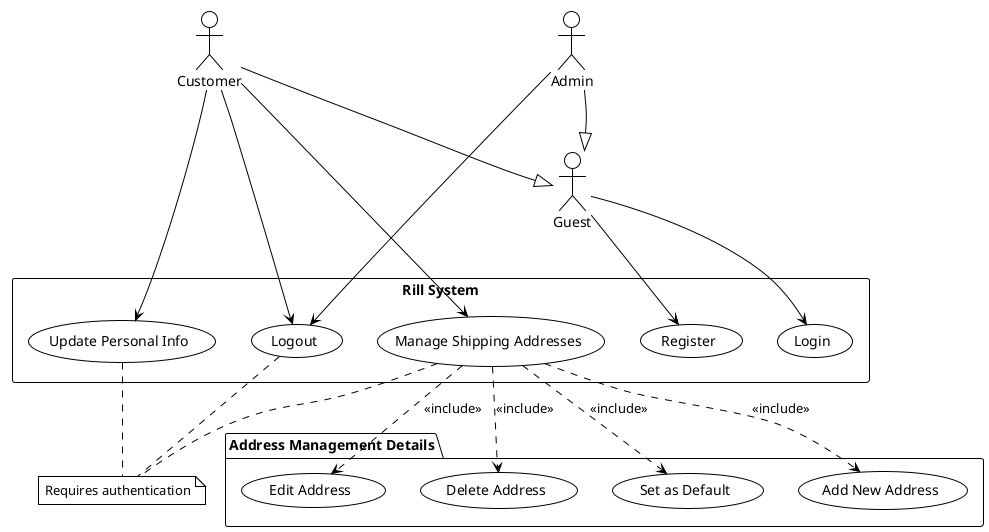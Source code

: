 @startuml "UC-1: Account & Profile Management - Final Consistent Layout"
!theme plain

' --- ACTORS ---
actor Customer
actor Guest
actor Admin

' Sắp xếp các actor thành một cột bên trái cho gọn gàng
Admin -[hidden]down- Guest
Guest -[hidden]down- Customer

' --- SYSTEM BOUNDARY ---
rectangle "Rill System" {
  usecase "Register" as UC1
  usecase "Login" as UC2
  usecase "Logout" as UC2b
  usecase "Update Personal Info" as UC3
  usecase "Manage Shipping Addresses" as UC4

  ' Dàn hàng ngang các use case
  UC1 -[hidden]right- UC2
  UC3 -[hidden]right- UC4
  ' Căn chỉnh cột actor với cột use case
  Customer -[hidden]right- UC3
}

' --- SUB USE CASES for Address Management ---
package "Address Management Details" {
  usecase "Add New Address" as Add
  usecase "Edit Address" as Edit
  usecase "Delete Address" as Delete
  usecase "Set as Default" as SetDefault

  ' Dàn hàng ngang các use case con
  Add -[hidden]right- Edit
  Edit -[hidden]right- Delete
  Delete -[hidden]right- SetDefault
}

' --- RELATIONSHIPS ---

' **THAY ĐỔI CHÍNH Ở ĐÂY**
' 1. Bổ sung kế thừa Admin --|> Guest
Customer --|> Guest
Admin --|> Guest

' 2. Gán quyền cho từng Actor
' Guest có thể Đăng ký hoặc Đăng nhập
Guest --> UC1
Guest --> UC2

' Admin và Customer (đã đăng nhập) có thể Đăng xuất
Admin --> UC2b
Customer --> UC2b

' Customer có thể quản lý thông tin cá nhân của họ
Customer --> UC3
Customer --> UC4

' Admin chỉ có thể Đăng nhập (kế thừa từ Guest) và Đăng xuất
' 3. Xóa đường nối sai từ Admin tới "Update Personal Info"

' Quan hệ <<include>>
UC4 .down.> Add       : <<include>>
UC4 .down.> Edit      : <<include>>
UC4 .down.> Delete    : <<include>>
UC4 .down.> SetDefault: <<include>>

' --- NOTES ---
note "Requires authentication" as AuthNote
UC3 .. AuthNote
UC4 .. AuthNote
UC2b .. AuthNote

@enduml
